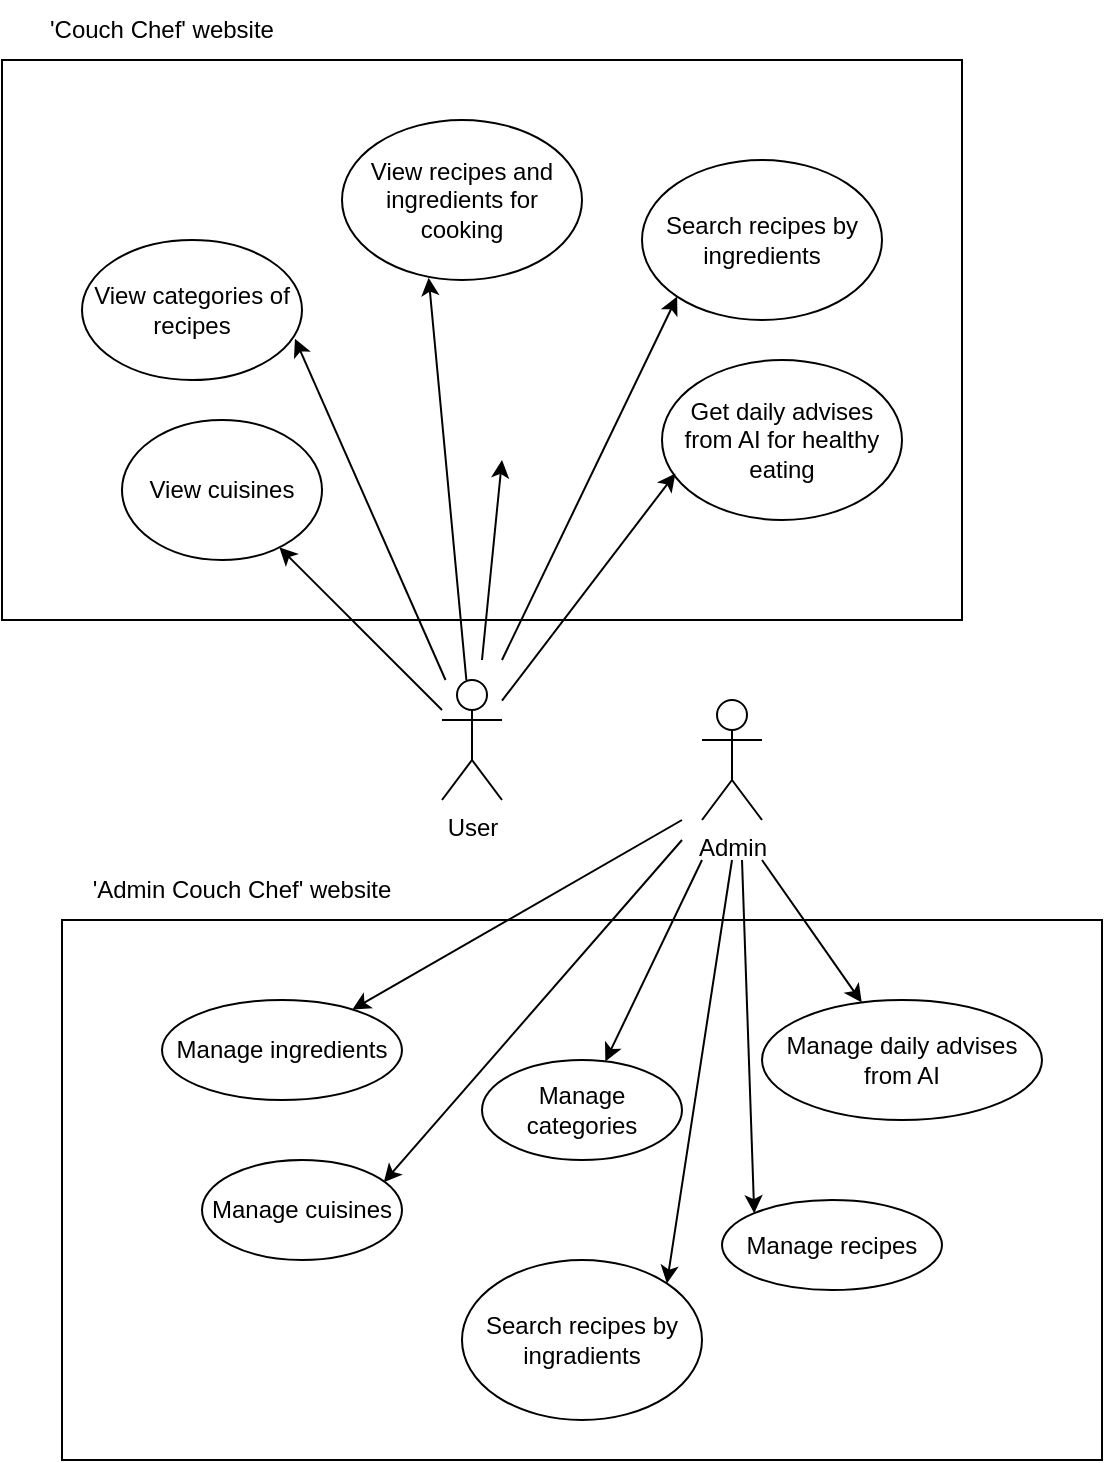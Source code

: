<mxfile version="26.2.12">
  <diagram name="Сторінка-1" id="XuYEo6VHBPti1Z79K7P3">
    <mxGraphModel dx="861" dy="443" grid="1" gridSize="10" guides="1" tooltips="1" connect="1" arrows="1" fold="1" page="1" pageScale="1" pageWidth="827" pageHeight="1169" math="0" shadow="0">
      <root>
        <mxCell id="0" />
        <mxCell id="1" parent="0" />
        <mxCell id="fJNCk9A5ef_T6f4IatNx-38" value="" style="rounded=0;whiteSpace=wrap;html=1;" vertex="1" parent="1">
          <mxGeometry x="180" y="490" width="520" height="270" as="geometry" />
        </mxCell>
        <mxCell id="fJNCk9A5ef_T6f4IatNx-18" value="" style="rounded=0;whiteSpace=wrap;html=1;" vertex="1" parent="1">
          <mxGeometry x="150" y="60" width="480" height="280" as="geometry" />
        </mxCell>
        <mxCell id="fJNCk9A5ef_T6f4IatNx-16" style="rounded=0;orthogonalLoop=1;jettySize=auto;html=1;" edge="1" parent="1" source="fJNCk9A5ef_T6f4IatNx-1" target="fJNCk9A5ef_T6f4IatNx-4">
          <mxGeometry relative="1" as="geometry" />
        </mxCell>
        <mxCell id="fJNCk9A5ef_T6f4IatNx-1" value="User" style="shape=umlActor;verticalLabelPosition=bottom;verticalAlign=top;html=1;outlineConnect=0;" vertex="1" parent="1">
          <mxGeometry x="370" y="370" width="30" height="60" as="geometry" />
        </mxCell>
        <mxCell id="fJNCk9A5ef_T6f4IatNx-4" value="View cuisines" style="ellipse;whiteSpace=wrap;html=1;" vertex="1" parent="1">
          <mxGeometry x="210" y="240" width="100" height="70" as="geometry" />
        </mxCell>
        <mxCell id="fJNCk9A5ef_T6f4IatNx-7" value="View categories of recipes" style="ellipse;whiteSpace=wrap;html=1;" vertex="1" parent="1">
          <mxGeometry x="190" y="150" width="110" height="70" as="geometry" />
        </mxCell>
        <mxCell id="fJNCk9A5ef_T6f4IatNx-8" value="Get daily advises from AI for healthy eating" style="ellipse;whiteSpace=wrap;html=1;" vertex="1" parent="1">
          <mxGeometry x="480" y="210" width="120" height="80" as="geometry" />
        </mxCell>
        <mxCell id="fJNCk9A5ef_T6f4IatNx-9" value="Search recipes by ingredients" style="ellipse;whiteSpace=wrap;html=1;" vertex="1" parent="1">
          <mxGeometry x="470" y="110" width="120" height="80" as="geometry" />
        </mxCell>
        <mxCell id="fJNCk9A5ef_T6f4IatNx-10" value="View recipes and ingredients for cooking" style="ellipse;whiteSpace=wrap;html=1;" vertex="1" parent="1">
          <mxGeometry x="320" y="90" width="120" height="80" as="geometry" />
        </mxCell>
        <mxCell id="fJNCk9A5ef_T6f4IatNx-11" value="" style="endArrow=classic;html=1;rounded=0;entryX=0.5;entryY=1;entryDx=0;entryDy=0;" edge="1" parent="1">
          <mxGeometry width="50" height="50" relative="1" as="geometry">
            <mxPoint x="390" y="360" as="sourcePoint" />
            <mxPoint x="400" y="260" as="targetPoint" />
          </mxGeometry>
        </mxCell>
        <mxCell id="fJNCk9A5ef_T6f4IatNx-12" value="" style="endArrow=classic;html=1;rounded=0;entryX=0;entryY=1;entryDx=0;entryDy=0;" edge="1" parent="1" target="fJNCk9A5ef_T6f4IatNx-9">
          <mxGeometry width="50" height="50" relative="1" as="geometry">
            <mxPoint x="400" y="360" as="sourcePoint" />
            <mxPoint x="492" y="172" as="targetPoint" />
          </mxGeometry>
        </mxCell>
        <mxCell id="fJNCk9A5ef_T6f4IatNx-13" value="" style="endArrow=classic;html=1;rounded=0;entryX=0.056;entryY=0.709;entryDx=0;entryDy=0;entryPerimeter=0;" edge="1" parent="1" source="fJNCk9A5ef_T6f4IatNx-1" target="fJNCk9A5ef_T6f4IatNx-8">
          <mxGeometry width="50" height="50" relative="1" as="geometry">
            <mxPoint x="410" y="230" as="sourcePoint" />
            <mxPoint x="502" y="182" as="targetPoint" />
          </mxGeometry>
        </mxCell>
        <mxCell id="fJNCk9A5ef_T6f4IatNx-14" style="rounded=0;orthogonalLoop=1;jettySize=auto;html=1;entryX=0.361;entryY=0.986;entryDx=0;entryDy=0;entryPerimeter=0;" edge="1" parent="1" source="fJNCk9A5ef_T6f4IatNx-1" target="fJNCk9A5ef_T6f4IatNx-10">
          <mxGeometry relative="1" as="geometry">
            <mxPoint x="380" y="180" as="sourcePoint" />
          </mxGeometry>
        </mxCell>
        <mxCell id="fJNCk9A5ef_T6f4IatNx-15" style="rounded=0;orthogonalLoop=1;jettySize=auto;html=1;entryX=0.968;entryY=0.705;entryDx=0;entryDy=0;entryPerimeter=0;" edge="1" parent="1" source="fJNCk9A5ef_T6f4IatNx-1" target="fJNCk9A5ef_T6f4IatNx-7">
          <mxGeometry relative="1" as="geometry">
            <mxPoint x="360" y="210" as="sourcePoint" />
          </mxGeometry>
        </mxCell>
        <mxCell id="fJNCk9A5ef_T6f4IatNx-19" value="&#39;Couch Chef&#39; website" style="text;html=1;align=center;verticalAlign=middle;whiteSpace=wrap;rounded=0;" vertex="1" parent="1">
          <mxGeometry x="170" y="30" width="120" height="30" as="geometry" />
        </mxCell>
        <mxCell id="fJNCk9A5ef_T6f4IatNx-32" style="rounded=0;orthogonalLoop=1;jettySize=auto;html=1;" edge="1" parent="1" target="fJNCk9A5ef_T6f4IatNx-31">
          <mxGeometry relative="1" as="geometry">
            <mxPoint x="530" y="460" as="sourcePoint" />
          </mxGeometry>
        </mxCell>
        <mxCell id="fJNCk9A5ef_T6f4IatNx-33" style="rounded=0;orthogonalLoop=1;jettySize=auto;html=1;" edge="1" parent="1" target="fJNCk9A5ef_T6f4IatNx-27">
          <mxGeometry relative="1" as="geometry">
            <mxPoint x="490" y="440" as="sourcePoint" />
            <mxPoint x="430" y="540" as="targetPoint" />
          </mxGeometry>
        </mxCell>
        <mxCell id="fJNCk9A5ef_T6f4IatNx-41" style="rounded=0;orthogonalLoop=1;jettySize=auto;html=1;" edge="1" parent="1" target="fJNCk9A5ef_T6f4IatNx-29">
          <mxGeometry relative="1" as="geometry">
            <mxPoint x="500" y="460" as="sourcePoint" />
          </mxGeometry>
        </mxCell>
        <mxCell id="fJNCk9A5ef_T6f4IatNx-44" style="rounded=0;orthogonalLoop=1;jettySize=auto;html=1;entryX=1;entryY=0;entryDx=0;entryDy=0;" edge="1" parent="1" target="fJNCk9A5ef_T6f4IatNx-40">
          <mxGeometry relative="1" as="geometry">
            <mxPoint x="515" y="460" as="sourcePoint" />
          </mxGeometry>
        </mxCell>
        <mxCell id="fJNCk9A5ef_T6f4IatNx-21" value="Admin" style="shape=umlActor;verticalLabelPosition=bottom;verticalAlign=top;html=1;outlineConnect=0;" vertex="1" parent="1">
          <mxGeometry x="500" y="380" width="30" height="60" as="geometry" />
        </mxCell>
        <mxCell id="fJNCk9A5ef_T6f4IatNx-27" value="Manage ingredients" style="ellipse;whiteSpace=wrap;html=1;" vertex="1" parent="1">
          <mxGeometry x="230" y="530" width="120" height="50" as="geometry" />
        </mxCell>
        <mxCell id="fJNCk9A5ef_T6f4IatNx-28" value="Manage cuisines" style="ellipse;whiteSpace=wrap;html=1;" vertex="1" parent="1">
          <mxGeometry x="250" y="610" width="100" height="50" as="geometry" />
        </mxCell>
        <mxCell id="fJNCk9A5ef_T6f4IatNx-29" value="Manage categories" style="ellipse;whiteSpace=wrap;html=1;" vertex="1" parent="1">
          <mxGeometry x="390" y="560" width="100" height="50" as="geometry" />
        </mxCell>
        <mxCell id="fJNCk9A5ef_T6f4IatNx-30" value="Manage recipes" style="ellipse;whiteSpace=wrap;html=1;" vertex="1" parent="1">
          <mxGeometry x="510" y="630" width="110" height="45" as="geometry" />
        </mxCell>
        <mxCell id="fJNCk9A5ef_T6f4IatNx-31" value="Manage daily advises from AI" style="ellipse;whiteSpace=wrap;html=1;" vertex="1" parent="1">
          <mxGeometry x="530" y="530" width="140" height="60" as="geometry" />
        </mxCell>
        <mxCell id="fJNCk9A5ef_T6f4IatNx-39" value="&#39;Admin Couch Chef&#39; website" style="text;html=1;align=center;verticalAlign=middle;whiteSpace=wrap;rounded=0;" vertex="1" parent="1">
          <mxGeometry x="180" y="460" width="180" height="30" as="geometry" />
        </mxCell>
        <mxCell id="fJNCk9A5ef_T6f4IatNx-40" value="Search recipes by ingradients" style="ellipse;whiteSpace=wrap;html=1;" vertex="1" parent="1">
          <mxGeometry x="380" y="660" width="120" height="80" as="geometry" />
        </mxCell>
        <mxCell id="fJNCk9A5ef_T6f4IatNx-42" style="rounded=0;orthogonalLoop=1;jettySize=auto;html=1;entryX=0;entryY=0;entryDx=0;entryDy=0;" edge="1" parent="1" target="fJNCk9A5ef_T6f4IatNx-30">
          <mxGeometry relative="1" as="geometry">
            <mxPoint x="520" y="460" as="sourcePoint" />
          </mxGeometry>
        </mxCell>
        <mxCell id="fJNCk9A5ef_T6f4IatNx-43" style="rounded=0;orthogonalLoop=1;jettySize=auto;html=1;entryX=0.909;entryY=0.223;entryDx=0;entryDy=0;entryPerimeter=0;" edge="1" parent="1" target="fJNCk9A5ef_T6f4IatNx-28">
          <mxGeometry relative="1" as="geometry">
            <mxPoint x="490" y="450" as="sourcePoint" />
          </mxGeometry>
        </mxCell>
      </root>
    </mxGraphModel>
  </diagram>
</mxfile>

